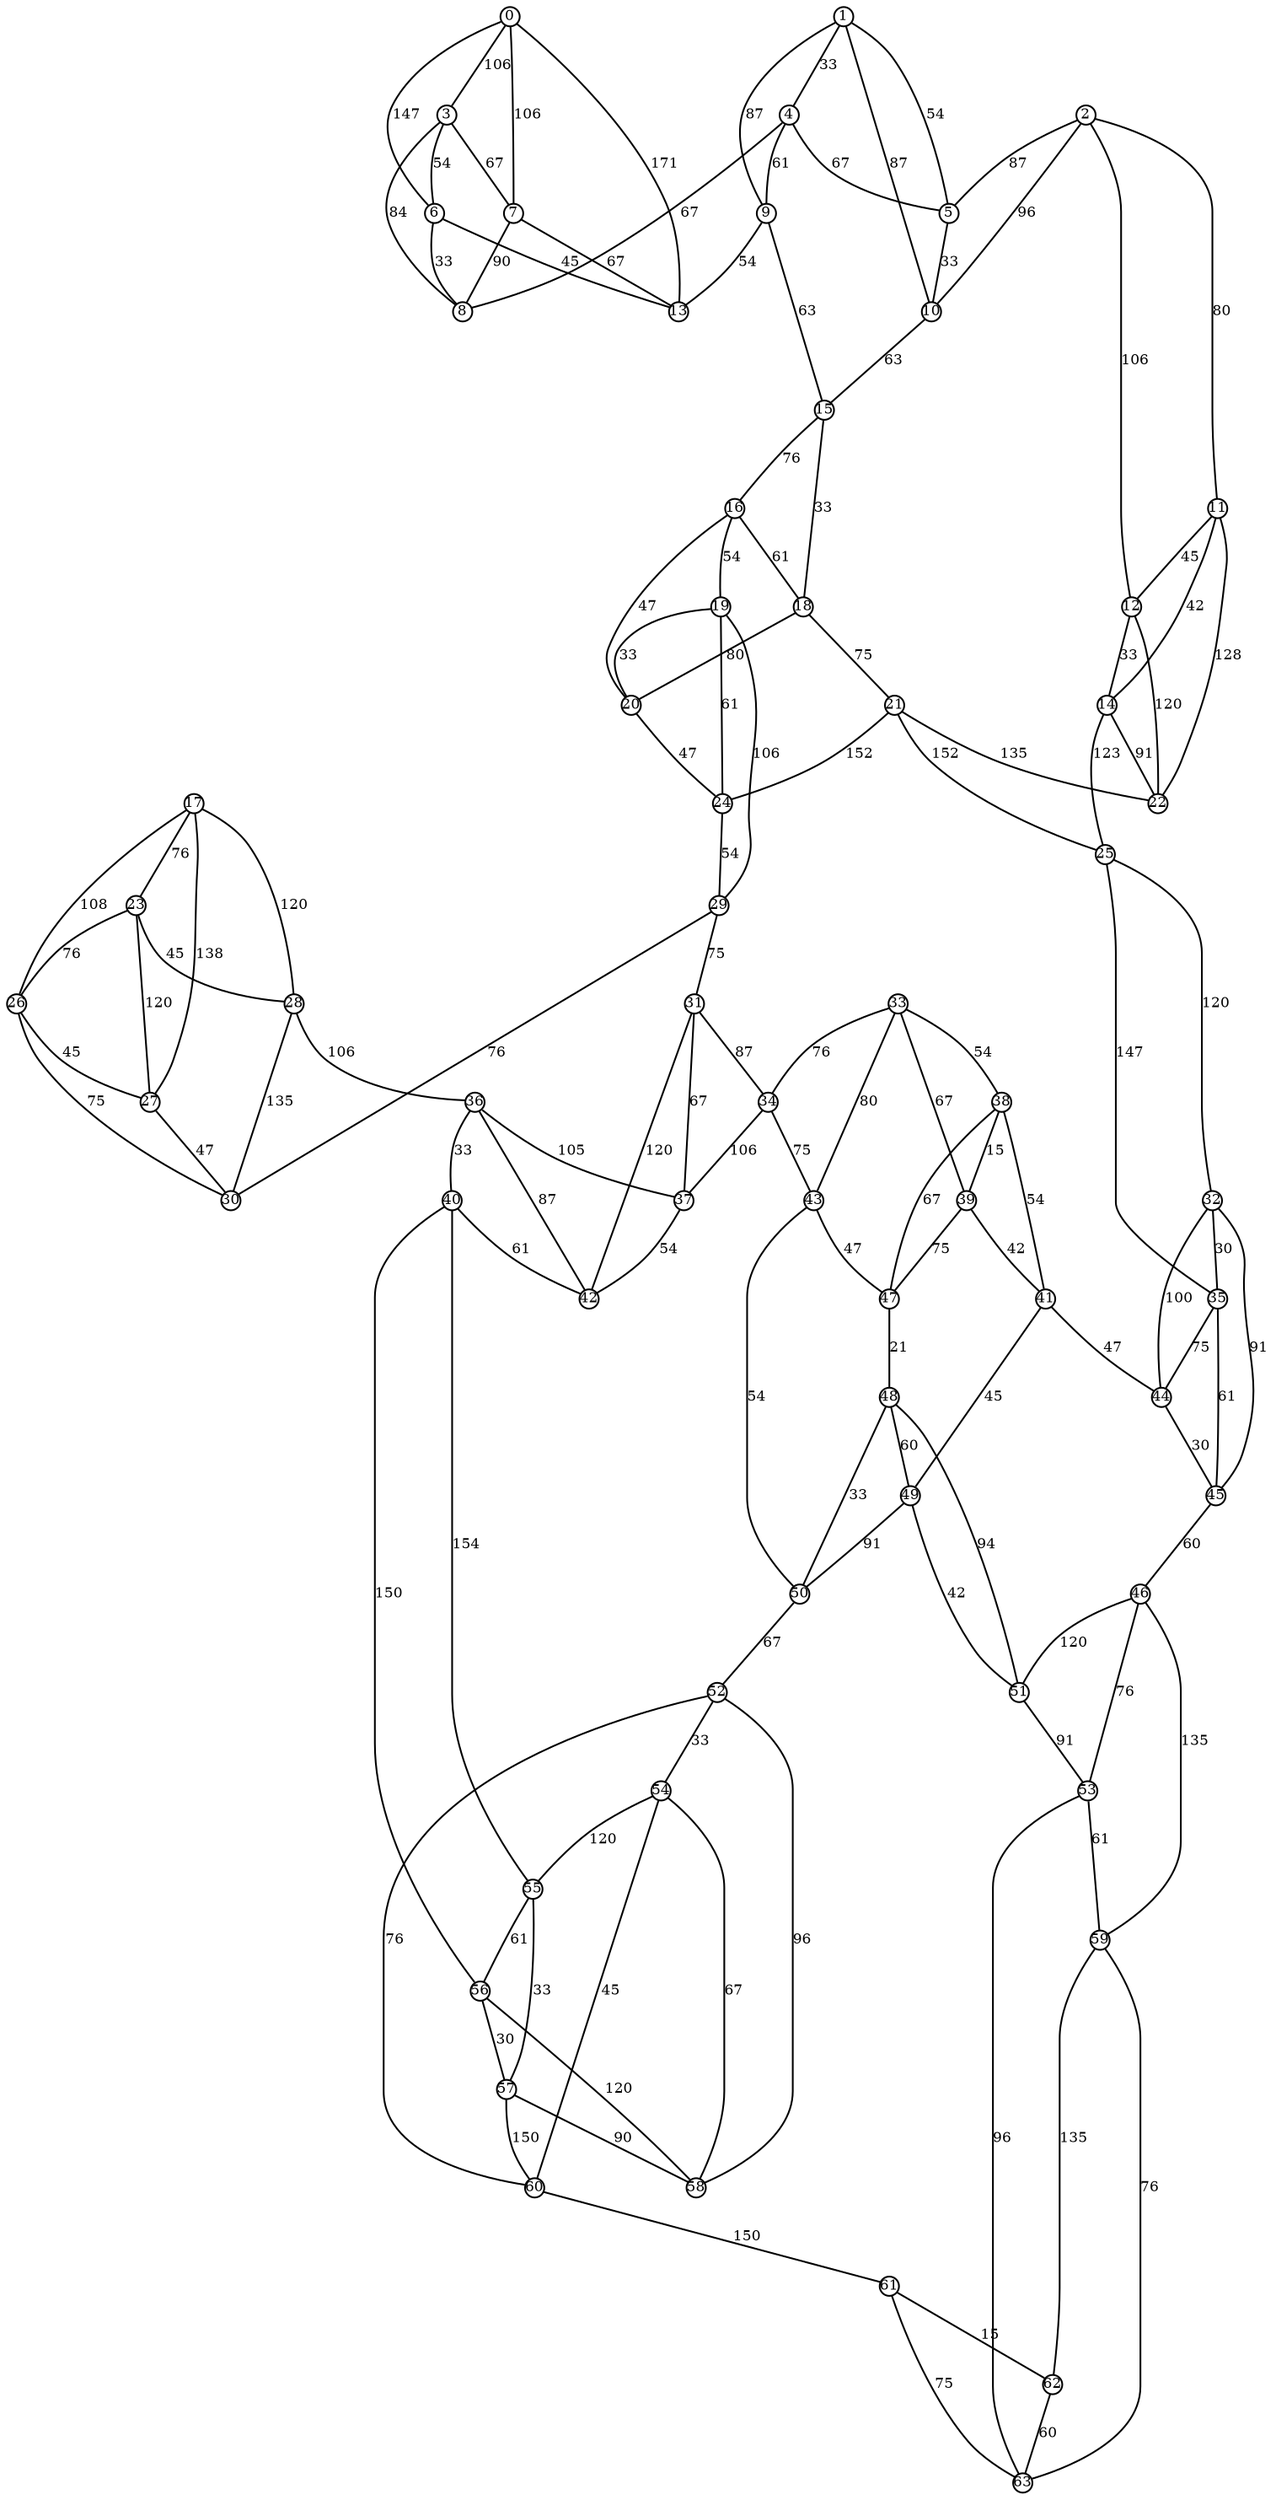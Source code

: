 graph G {
graph[splines="true"]
node[shape="circle",fixedsize=true,height=0.15]
0[fontsize="8",pos="165,0"];
1[fontsize="8",pos="390,0"];
2[fontsize="8",pos="495,0"];
3[fontsize="8",pos="270,15"];
4[fontsize="8",pos="360,15"];
5[fontsize="8",pos="420,45"];
6[fontsize="8",pos="300,60"];
7[fontsize="8",pos="240,75"];
8[fontsize="8",pos="330,75"];
9[fontsize="8",pos="345,75"];
10[fontsize="8",pos="435,75"];
11[fontsize="8",pos="525,75"];
12[fontsize="8",pos="570,75"];
13[fontsize="8",pos="300,105"];
14[fontsize="8",pos="555,105"];
15[fontsize="8",pos="390,120"];
16[fontsize="8",pos="315,135"];
17[fontsize="8",pos="60,150"];
18[fontsize="8",pos="375,150"];
19[fontsize="8",pos="270,165"];
20[fontsize="8",pos="300,180"];
21[fontsize="8",pos="435,195"];
22[fontsize="8",pos="570,195"];
23[fontsize="8",pos="45,225"];
24[fontsize="8",pos="285,225"];
25[fontsize="8",pos="585,225"];
26[fontsize="8",pos="120,240"];
27[fontsize="8",pos="165,240"];
28[fontsize="8",pos="45,270"];
29[fontsize="8",pos="255,270"];
30[fontsize="8",pos="180,285"];
31[fontsize="8",pos="195,315"];
32[fontsize="8",pos="525,330"];
33[fontsize="8",pos="345,345"];
34[fontsize="8",pos="270,360"];
35[fontsize="8",pos="525,360"];
36[fontsize="8",pos="60,375"];
37[fontsize="8",pos="165,375"];
38[fontsize="8",pos="390,375"];
39[fontsize="8",pos="405,375"];
40[fontsize="8",pos="75,405"];
41[fontsize="8",pos="435,405"];
42[fontsize="8",pos="135,420"];
43[fontsize="8",pos="315,420"];
44[fontsize="8",pos="480,420"];
45[fontsize="8",pos="510,420"];
46[fontsize="8",pos="570,420"];
47[fontsize="8",pos="360,435"];
48[fontsize="8",pos="375,450"];
49[fontsize="8",pos="435,450"];
50[fontsize="8",pos="345,465"];
51[fontsize="8",pos="465,480"];
52[fontsize="8",pos="285,495"];
53[fontsize="8",pos="555,495"];
54[fontsize="8",pos="270,525"];
55[fontsize="8",pos="150,540"];
56[fontsize="8",pos="90,555"];
57[fontsize="8",pos="120,555"];
58[fontsize="8",pos="210,555"];
59[fontsize="8",pos="570,555"];
60[fontsize="8",pos="270,570"];
61[fontsize="8",pos="420,570"];
62[fontsize="8",pos="435,570"];
63[fontsize="8",pos="495,570"];
0--3 [fontsize="8",label="106"];
0--7 [fontsize="8",label="106"];
0--6 [fontsize="8",label="147"];
0--13 [fontsize="8",label="171"];
1--4 [fontsize="8",label="33"];
1--5 [fontsize="8",label="54"];
1--9 [fontsize="8",label="87"];
1--10 [fontsize="8",label="87"];
2--11 [fontsize="8",label="80"];
2--5 [fontsize="8",label="87"];
2--10 [fontsize="8",label="96"];
2--12 [fontsize="8",label="106"];
3--6 [fontsize="8",label="54"];
3--7 [fontsize="8",label="67"];
3--8 [fontsize="8",label="84"];
4--9 [fontsize="8",label="61"];
4--5 [fontsize="8",label="67"];
4--8 [fontsize="8",label="67"];
5--10 [fontsize="8",label="33"];
6--8 [fontsize="8",label="33"];
6--13 [fontsize="8",label="45"];
7--13 [fontsize="8",label="67"];
7--8 [fontsize="8",label="90"];
9--13 [fontsize="8",label="54"];
9--15 [fontsize="8",label="63"];
10--15 [fontsize="8",label="63"];
11--14 [fontsize="8",label="42"];
11--12 [fontsize="8",label="45"];
11--22 [fontsize="8",label="128"];
12--14 [fontsize="8",label="33"];
12--22 [fontsize="8",label="120"];
14--22 [fontsize="8",label="91"];
14--25 [fontsize="8",label="123"];
15--18 [fontsize="8",label="33"];
15--16 [fontsize="8",label="76"];
16--20 [fontsize="8",label="47"];
16--19 [fontsize="8",label="54"];
16--18 [fontsize="8",label="61"];
17--23 [fontsize="8",label="76"];
17--26 [fontsize="8",label="108"];
17--28 [fontsize="8",label="120"];
17--27 [fontsize="8",label="138"];
18--21 [fontsize="8",label="75"];
18--20 [fontsize="8",label="80"];
19--20 [fontsize="8",label="33"];
19--24 [fontsize="8",label="61"];
19--29 [fontsize="8",label="106"];
20--24 [fontsize="8",label="47"];
21--22 [fontsize="8",label="135"];
21--24 [fontsize="8",label="152"];
21--25 [fontsize="8",label="152"];
23--28 [fontsize="8",label="45"];
23--26 [fontsize="8",label="76"];
23--27 [fontsize="8",label="120"];
24--29 [fontsize="8",label="54"];
25--32 [fontsize="8",label="120"];
25--35 [fontsize="8",label="147"];
26--27 [fontsize="8",label="45"];
26--30 [fontsize="8",label="75"];
27--30 [fontsize="8",label="47"];
28--36 [fontsize="8",label="106"];
28--30 [fontsize="8",label="135"];
29--31 [fontsize="8",label="75"];
29--30 [fontsize="8",label="76"];
31--37 [fontsize="8",label="67"];
31--34 [fontsize="8",label="87"];
31--42 [fontsize="8",label="120"];
32--35 [fontsize="8",label="30"];
32--45 [fontsize="8",label="91"];
32--44 [fontsize="8",label="100"];
33--38 [fontsize="8",label="54"];
33--39 [fontsize="8",label="67"];
33--34 [fontsize="8",label="76"];
33--43 [fontsize="8",label="80"];
34--43 [fontsize="8",label="75"];
34--37 [fontsize="8",label="106"];
35--45 [fontsize="8",label="61"];
35--44 [fontsize="8",label="75"];
36--40 [fontsize="8",label="33"];
36--42 [fontsize="8",label="87"];
36--37 [fontsize="8",label="105"];
37--42 [fontsize="8",label="54"];
38--39 [fontsize="8",label="15"];
38--41 [fontsize="8",label="54"];
38--47 [fontsize="8",label="67"];
39--41 [fontsize="8",label="42"];
39--47 [fontsize="8",label="75"];
40--42 [fontsize="8",label="61"];
40--56 [fontsize="8",label="150"];
40--55 [fontsize="8",label="154"];
41--49 [fontsize="8",label="45"];
41--44 [fontsize="8",label="47"];
43--47 [fontsize="8",label="47"];
43--50 [fontsize="8",label="54"];
44--45 [fontsize="8",label="30"];
45--46 [fontsize="8",label="60"];
46--53 [fontsize="8",label="76"];
46--51 [fontsize="8",label="120"];
46--59 [fontsize="8",label="135"];
47--48 [fontsize="8",label="21"];
48--50 [fontsize="8",label="33"];
48--49 [fontsize="8",label="60"];
48--51 [fontsize="8",label="94"];
49--51 [fontsize="8",label="42"];
49--50 [fontsize="8",label="91"];
50--52 [fontsize="8",label="67"];
51--53 [fontsize="8",label="91"];
52--54 [fontsize="8",label="33"];
52--60 [fontsize="8",label="76"];
52--58 [fontsize="8",label="96"];
53--59 [fontsize="8",label="61"];
53--63 [fontsize="8",label="96"];
54--60 [fontsize="8",label="45"];
54--58 [fontsize="8",label="67"];
54--55 [fontsize="8",label="120"];
55--57 [fontsize="8",label="33"];
55--56 [fontsize="8",label="61"];
56--57 [fontsize="8",label="30"];
56--58 [fontsize="8",label="120"];
57--58 [fontsize="8",label="90"];
57--60 [fontsize="8",label="150"];
59--63 [fontsize="8",label="76"];
59--62 [fontsize="8",label="135"];
60--61 [fontsize="8",label="150"];
61--62 [fontsize="8",label="15"];
61--63 [fontsize="8",label="75"];
62--63 [fontsize="8",label="60"];
}
